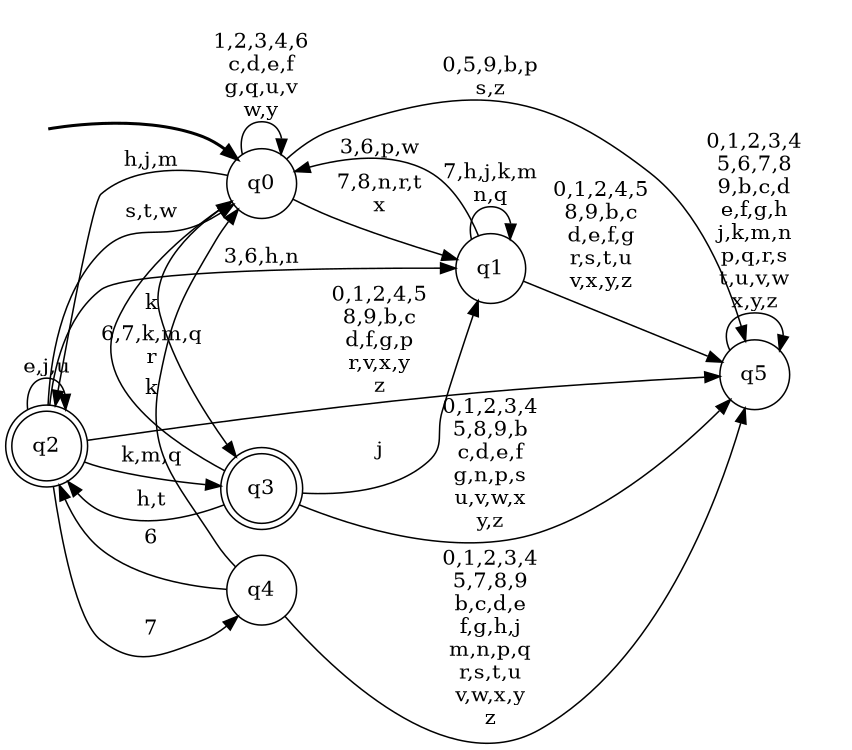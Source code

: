 digraph EDSM {
__start0 [style = invis, shape = none, label = "", width = 0, height = 0];

rankdir=LR;
size="8,5";

s0 [style="filled", color="black", fillcolor="white" shape="circle", label="q0"];
s1 [style="filled", color="black", fillcolor="white" shape="circle", label="q1"];
s2 [style="rounded,filled", color="black", fillcolor="white" shape="doublecircle", label="q2"];
s3 [style="rounded,filled", color="black", fillcolor="white" shape="doublecircle", label="q3"];
s4 [style="filled", color="black", fillcolor="white" shape="circle", label="q4"];
s5 [style="filled", color="black", fillcolor="white" shape="circle", label="q5"];
subgraph cluster_main { 
	graph [pad=".75", ranksep="0.15", nodesep="0.15"];
	 style=invis; 
	__start0 -> s0 [penwidth=2];
}
s0 -> s0 [label="1,2,3,4,6\nc,d,e,f\ng,q,u,v\nw,y"];
s0 -> s1 [label="7,8,n,r,t\nx"];
s0 -> s2 [label="h,j,m"];
s0 -> s3 [label="k"];
s0 -> s5 [label="0,5,9,b,p\ns,z"];
s1 -> s0 [label="3,6,p,w"];
s1 -> s1 [label="7,h,j,k,m\nn,q"];
s1 -> s5 [label="0,1,2,4,5\n8,9,b,c\nd,e,f,g\nr,s,t,u\nv,x,y,z"];
s2 -> s0 [label="s,t,w"];
s2 -> s1 [label="3,6,h,n"];
s2 -> s2 [label="e,j,u"];
s2 -> s3 [label="k,m,q"];
s2 -> s4 [label="7"];
s2 -> s5 [label="0,1,2,4,5\n8,9,b,c\nd,f,g,p\nr,v,x,y\nz"];
s3 -> s0 [label="6,7,k,m,q\nr"];
s3 -> s1 [label="j"];
s3 -> s2 [label="h,t"];
s3 -> s5 [label="0,1,2,3,4\n5,8,9,b\nc,d,e,f\ng,n,p,s\nu,v,w,x\ny,z"];
s4 -> s0 [label="k"];
s4 -> s2 [label="6"];
s4 -> s5 [label="0,1,2,3,4\n5,7,8,9\nb,c,d,e\nf,g,h,j\nm,n,p,q\nr,s,t,u\nv,w,x,y\nz"];
s5 -> s5 [label="0,1,2,3,4\n5,6,7,8\n9,b,c,d\ne,f,g,h\nj,k,m,n\np,q,r,s\nt,u,v,w\nx,y,z"];

}